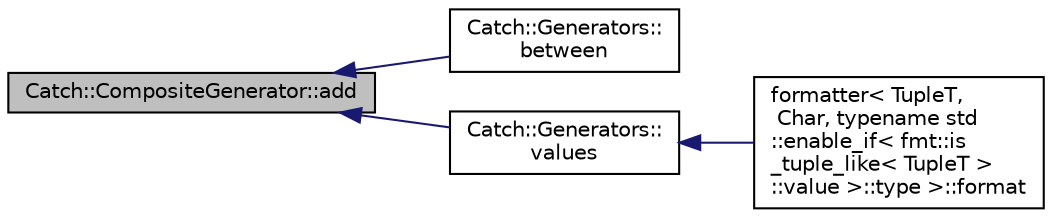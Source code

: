 digraph "Catch::CompositeGenerator::add"
{
  edge [fontname="Helvetica",fontsize="10",labelfontname="Helvetica",labelfontsize="10"];
  node [fontname="Helvetica",fontsize="10",shape=record];
  rankdir="LR";
  Node1 [label="Catch::CompositeGenerator::add",height=0.2,width=0.4,color="black", fillcolor="grey75", style="filled" fontcolor="black"];
  Node1 -> Node2 [dir="back",color="midnightblue",fontsize="10",style="solid",fontname="Helvetica"];
  Node2 [label="Catch::Generators::\lbetween",height=0.2,width=0.4,color="black", fillcolor="white", style="filled",URL="$namespace_catch_1_1_generators.html#a030abfa7ee3c58d909cf6a6aa0405265"];
  Node1 -> Node3 [dir="back",color="midnightblue",fontsize="10",style="solid",fontname="Helvetica"];
  Node3 [label="Catch::Generators::\lvalues",height=0.2,width=0.4,color="black", fillcolor="white", style="filled",URL="$namespace_catch_1_1_generators.html#a7a2c5bebb3c06c5b0ca05a80289b9eb1"];
  Node3 -> Node4 [dir="back",color="midnightblue",fontsize="10",style="solid",fontname="Helvetica"];
  Node4 [label="formatter\< TupleT,\l Char, typename std\l::enable_if\< fmt::is\l_tuple_like\< TupleT \>\l::value \>::type \>::format",height=0.2,width=0.4,color="black", fillcolor="white", style="filled",URL="$structformatter_3_01_tuple_t_00_01_char_00_01typename_01std_1_1enable__if_3_01fmt_1_1is__tuple__a8a88f793f5f612c28a21643fc88182d.html#a7d5dc29d45fc8f500059ce69020b2ea6"];
}
